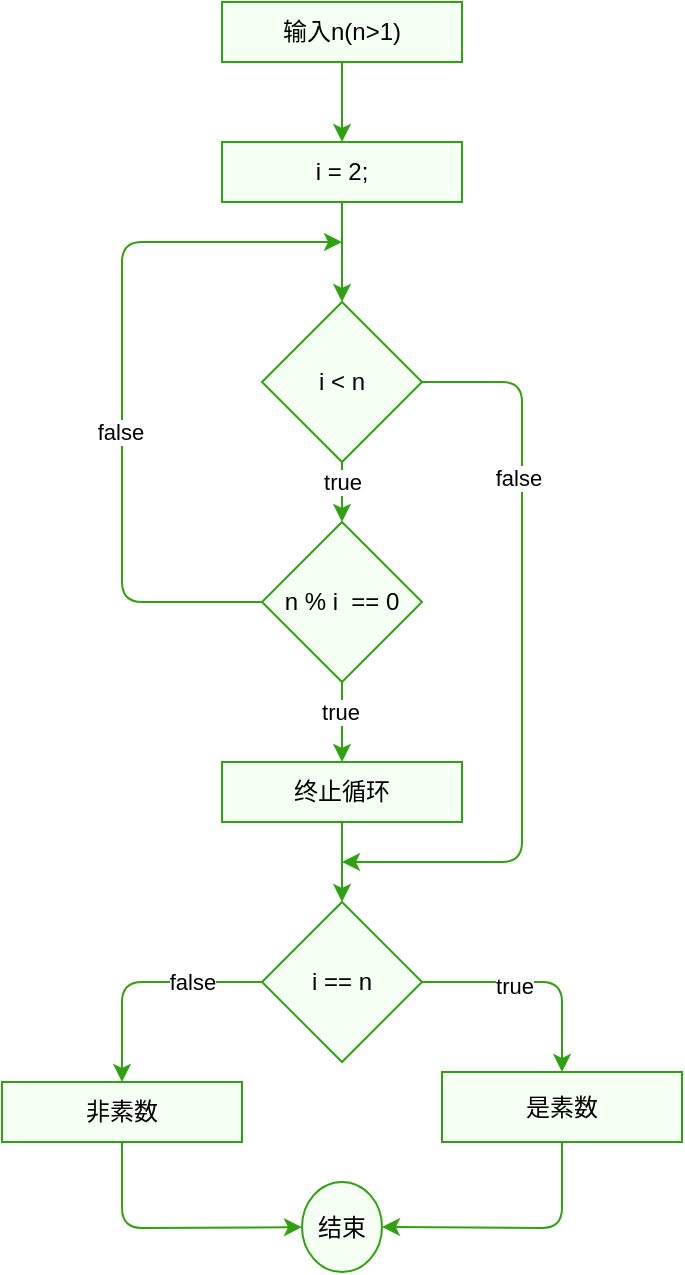 <mxfile>
    <diagram id="O0y6QrAf6mKY-jh2SWdq" name="Page-1">
        <mxGraphModel dx="1126" dy="1139" grid="1" gridSize="10" guides="1" tooltips="1" connect="1" arrows="1" fold="1" page="1" pageScale="1" pageWidth="850" pageHeight="1100" math="0" shadow="0">
            <root>
                <mxCell id="0"/>
                <mxCell id="1" parent="0"/>
                <mxCell id="4" value="" style="edgeStyle=none;html=1;strokeColor=#30A112;fillColor=#F5FFF4;" parent="1" source="2" target="3" edge="1">
                    <mxGeometry relative="1" as="geometry"/>
                </mxCell>
                <mxCell id="2" value="&lt;font style=&quot;font-size: 12px;&quot;&gt;输入n(n&amp;gt;1)&lt;/font&gt;" style="rounded=0;whiteSpace=wrap;html=1;strokeColor=#30A112;fillColor=#F5FFF4;" parent="1" vertex="1">
                    <mxGeometry x="250" y="140" width="120" height="30" as="geometry"/>
                </mxCell>
                <mxCell id="7" value="" style="edgeStyle=none;html=1;strokeColor=#30A112;fillColor=#F5FFF4;" parent="1" source="3" target="6" edge="1">
                    <mxGeometry relative="1" as="geometry"/>
                </mxCell>
                <mxCell id="3" value="&lt;font style=&quot;font-size: 12px;&quot;&gt;i = 2;&lt;/font&gt;" style="whiteSpace=wrap;html=1;rounded=0;strokeColor=#30A112;fillColor=#F5FFF4;" parent="1" vertex="1">
                    <mxGeometry x="250" y="210" width="120" height="30" as="geometry"/>
                </mxCell>
                <mxCell id="9" value="" style="edgeStyle=none;html=1;exitX=0.5;exitY=1;exitDx=0;exitDy=0;strokeColor=#30A112;fillColor=#F5FFF4;" parent="1" source="6" target="8" edge="1">
                    <mxGeometry relative="1" as="geometry"/>
                </mxCell>
                <mxCell id="12" value="true" style="edgeLabel;html=1;align=center;verticalAlign=middle;resizable=0;points=[];strokeColor=#30A112;fillColor=#F5FFF4;" parent="9" vertex="1" connectable="0">
                    <mxGeometry x="0.175" y="-1" relative="1" as="geometry">
                        <mxPoint x="1" y="-8" as="offset"/>
                    </mxGeometry>
                </mxCell>
                <mxCell id="13" style="edgeStyle=none;html=1;exitX=1;exitY=0.5;exitDx=0;exitDy=0;strokeColor=#30A112;fillColor=#F5FFF4;" parent="1" source="6" edge="1">
                    <mxGeometry relative="1" as="geometry">
                        <mxPoint x="310" y="570" as="targetPoint"/>
                        <Array as="points">
                            <mxPoint x="400" y="330"/>
                            <mxPoint x="400" y="570"/>
                        </Array>
                    </mxGeometry>
                </mxCell>
                <mxCell id="14" value="false" style="edgeLabel;html=1;align=center;verticalAlign=middle;resizable=0;points=[];strokeColor=#30A112;fillColor=#F5FFF4;" parent="13" vertex="1" connectable="0">
                    <mxGeometry x="-0.485" y="-2" relative="1" as="geometry">
                        <mxPoint as="offset"/>
                    </mxGeometry>
                </mxCell>
                <mxCell id="6" value="i &amp;lt; n" style="rhombus;whiteSpace=wrap;html=1;rounded=0;strokeColor=#30A112;fillColor=#F5FFF4;" parent="1" vertex="1">
                    <mxGeometry x="270" y="290" width="80" height="80" as="geometry"/>
                </mxCell>
                <mxCell id="11" value="" style="edgeStyle=none;html=1;strokeColor=#30A112;fillColor=#F5FFF4;" parent="1" source="8" target="10" edge="1">
                    <mxGeometry relative="1" as="geometry"/>
                </mxCell>
                <mxCell id="16" value="true" style="edgeLabel;html=1;align=center;verticalAlign=middle;resizable=0;points=[];strokeColor=#30A112;fillColor=#F5FFF4;" parent="11" vertex="1" connectable="0">
                    <mxGeometry x="-0.28" y="-1" relative="1" as="geometry">
                        <mxPoint as="offset"/>
                    </mxGeometry>
                </mxCell>
                <mxCell id="17" style="edgeStyle=none;html=1;exitX=0;exitY=0.5;exitDx=0;exitDy=0;strokeColor=#30A112;fillColor=#F5FFF4;" parent="1" source="8" edge="1">
                    <mxGeometry relative="1" as="geometry">
                        <mxPoint x="310" y="260" as="targetPoint"/>
                        <Array as="points">
                            <mxPoint x="200" y="440"/>
                            <mxPoint x="200" y="260"/>
                        </Array>
                    </mxGeometry>
                </mxCell>
                <mxCell id="18" value="false" style="edgeLabel;html=1;align=center;verticalAlign=middle;resizable=0;points=[];strokeColor=#30A112;fillColor=#F5FFF4;" parent="17" vertex="1" connectable="0">
                    <mxGeometry x="0.158" y="1" relative="1" as="geometry">
                        <mxPoint y="53" as="offset"/>
                    </mxGeometry>
                </mxCell>
                <mxCell id="8" value="n % i&amp;nbsp; == 0" style="rhombus;whiteSpace=wrap;html=1;rounded=0;strokeColor=#30A112;fillColor=#F5FFF4;" parent="1" vertex="1">
                    <mxGeometry x="270" y="400" width="80" height="80" as="geometry"/>
                </mxCell>
                <mxCell id="20" value="" style="edgeStyle=none;html=1;strokeColor=#30A112;fillColor=#F5FFF4;" parent="1" source="10" target="19" edge="1">
                    <mxGeometry relative="1" as="geometry"/>
                </mxCell>
                <mxCell id="10" value="终止循环" style="whiteSpace=wrap;html=1;rounded=0;strokeColor=#30A112;fillColor=#F5FFF4;" parent="1" vertex="1">
                    <mxGeometry x="250" y="520" width="120" height="30" as="geometry"/>
                </mxCell>
                <mxCell id="22" value="" style="edgeStyle=none;html=1;exitX=1;exitY=0.5;exitDx=0;exitDy=0;strokeColor=#30A112;fillColor=#F5FFF4;" parent="1" source="19" target="21" edge="1">
                    <mxGeometry relative="1" as="geometry">
                        <Array as="points">
                            <mxPoint x="420" y="630"/>
                        </Array>
                    </mxGeometry>
                </mxCell>
                <mxCell id="24" value="true" style="edgeLabel;html=1;align=center;verticalAlign=middle;resizable=0;points=[];strokeColor=#30A112;fillColor=#F5FFF4;" parent="22" vertex="1" connectable="0">
                    <mxGeometry x="-0.2" y="-2" relative="1" as="geometry">
                        <mxPoint as="offset"/>
                    </mxGeometry>
                </mxCell>
                <mxCell id="26" value="" style="edgeStyle=none;html=1;strokeColor=#30A112;fillColor=#F5FFF4;" parent="1" source="19" target="25" edge="1">
                    <mxGeometry relative="1" as="geometry">
                        <Array as="points">
                            <mxPoint x="200" y="630"/>
                        </Array>
                    </mxGeometry>
                </mxCell>
                <mxCell id="27" value="false" style="edgeLabel;html=1;align=center;verticalAlign=middle;resizable=0;points=[];strokeColor=#30A112;fillColor=#F5FFF4;" parent="26" vertex="1" connectable="0">
                    <mxGeometry x="-0.417" relative="1" as="geometry">
                        <mxPoint as="offset"/>
                    </mxGeometry>
                </mxCell>
                <mxCell id="19" value="i == n" style="rhombus;whiteSpace=wrap;html=1;rounded=0;strokeColor=#30A112;fillColor=#F5FFF4;" parent="1" vertex="1">
                    <mxGeometry x="270" y="590" width="80" height="80" as="geometry"/>
                </mxCell>
                <mxCell id="30" style="edgeStyle=none;html=1;exitX=0.5;exitY=1;exitDx=0;exitDy=0;entryX=1;entryY=0.5;entryDx=0;entryDy=0;strokeColor=#30A112;fillColor=#F5FFF4;" parent="1" source="21" target="28" edge="1">
                    <mxGeometry relative="1" as="geometry">
                        <Array as="points">
                            <mxPoint x="420" y="753"/>
                        </Array>
                    </mxGeometry>
                </mxCell>
                <mxCell id="21" value="是素数" style="whiteSpace=wrap;html=1;rounded=0;strokeColor=#30A112;fillColor=#F5FFF4;" parent="1" vertex="1">
                    <mxGeometry x="360" y="675" width="120" height="35" as="geometry"/>
                </mxCell>
                <mxCell id="29" value="" style="edgeStyle=none;html=1;strokeColor=#30A112;fillColor=#F5FFF4;" parent="1" source="25" target="28" edge="1">
                    <mxGeometry relative="1" as="geometry">
                        <Array as="points">
                            <mxPoint x="200" y="753"/>
                        </Array>
                    </mxGeometry>
                </mxCell>
                <mxCell id="25" value="非素数" style="whiteSpace=wrap;html=1;rounded=0;strokeColor=#30A112;fillColor=#F5FFF4;" parent="1" vertex="1">
                    <mxGeometry x="140" y="680" width="120" height="30" as="geometry"/>
                </mxCell>
                <mxCell id="28" value="结束" style="ellipse;whiteSpace=wrap;html=1;rounded=0;strokeColor=#30A112;fillColor=#F5FFF4;" parent="1" vertex="1">
                    <mxGeometry x="290" y="730" width="40" height="45" as="geometry"/>
                </mxCell>
            </root>
        </mxGraphModel>
    </diagram>
</mxfile>